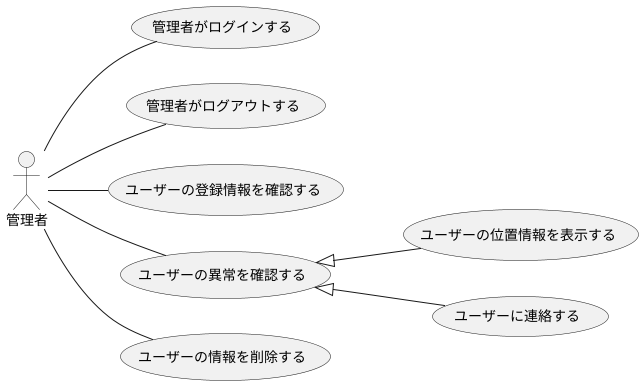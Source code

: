 @startuml 管理者
left to right direction
actor 管理者

管理者 -- (管理者がログインする)
管理者 -- (管理者がログアウトする)
管理者 -- (ユーザーの登録情報を確認する)
管理者 -- (ユーザーの異常を確認する)
管理者 -- (ユーザーの情報を削除する)

(ユーザーの異常を確認する) <|-- (ユーザーの位置情報を表示する)
(ユーザーの異常を確認する) <|-- (ユーザーに連絡する)

@enduml
